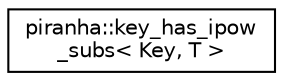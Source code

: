 digraph "Graphical Class Hierarchy"
{
  edge [fontname="Helvetica",fontsize="10",labelfontname="Helvetica",labelfontsize="10"];
  node [fontname="Helvetica",fontsize="10",shape=record];
  rankdir="LR";
  Node0 [label="piranha::key_has_ipow\l_subs\< Key, T \>",height=0.2,width=0.4,color="black", fillcolor="white", style="filled",URL="$classpiranha_1_1key__has__ipow__subs.html",tooltip="Type trait to detect the presence of the integral power substitution method in keys. "];
}
